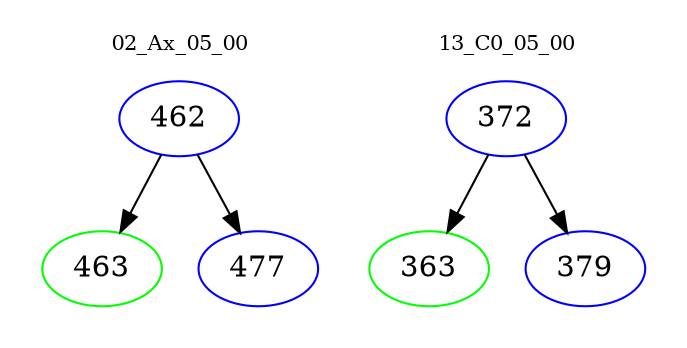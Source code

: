 digraph{
subgraph cluster_0 {
color = white
label = "02_Ax_05_00";
fontsize=10;
T0_462 [label="462", color="blue"]
T0_462 -> T0_463 [color="black"]
T0_463 [label="463", color="green"]
T0_462 -> T0_477 [color="black"]
T0_477 [label="477", color="blue"]
}
subgraph cluster_1 {
color = white
label = "13_C0_05_00";
fontsize=10;
T1_372 [label="372", color="blue"]
T1_372 -> T1_363 [color="black"]
T1_363 [label="363", color="green"]
T1_372 -> T1_379 [color="black"]
T1_379 [label="379", color="blue"]
}
}
